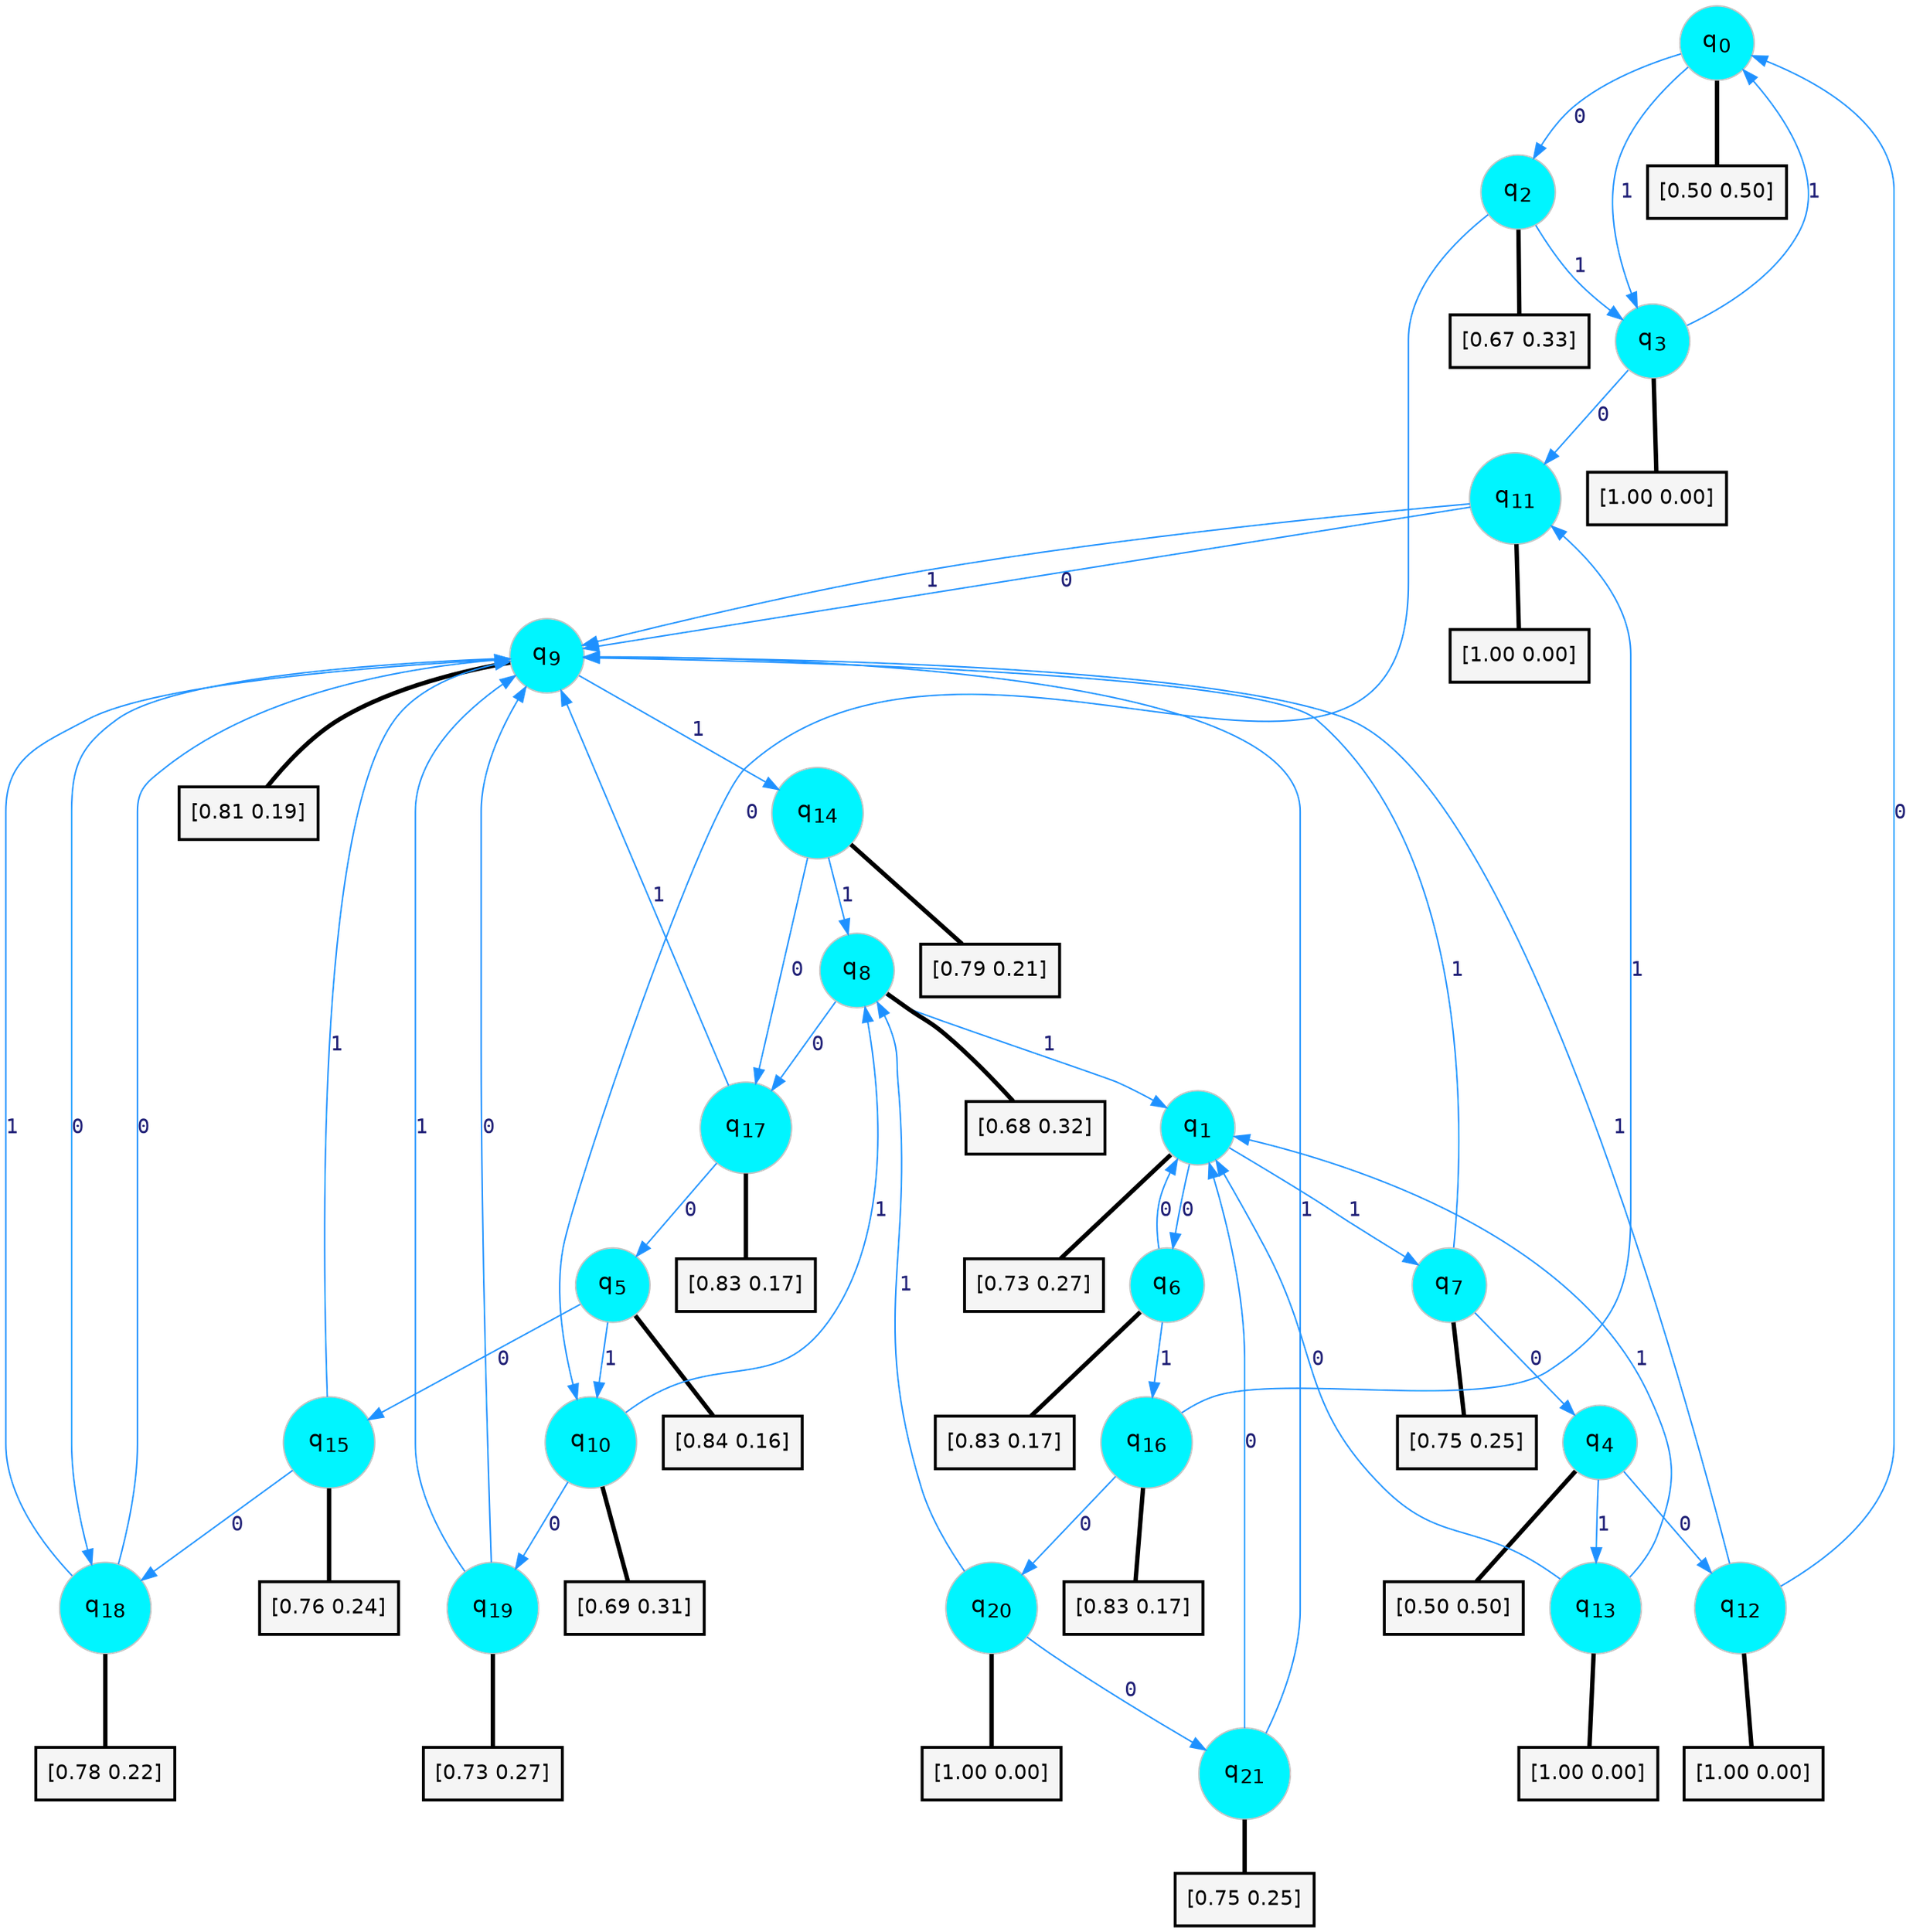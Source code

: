 digraph G {
graph [
bgcolor=transparent, dpi=300, rankdir=TD, size="40,25"];
node [
color=gray, fillcolor=turquoise1, fontcolor=black, fontname=Helvetica, fontsize=16, fontweight=bold, shape=circle, style=filled];
edge [
arrowsize=1, color=dodgerblue1, fontcolor=midnightblue, fontname=courier, fontweight=bold, penwidth=1, style=solid, weight=20];
0[label=<q<SUB>0</SUB>>];
1[label=<q<SUB>1</SUB>>];
2[label=<q<SUB>2</SUB>>];
3[label=<q<SUB>3</SUB>>];
4[label=<q<SUB>4</SUB>>];
5[label=<q<SUB>5</SUB>>];
6[label=<q<SUB>6</SUB>>];
7[label=<q<SUB>7</SUB>>];
8[label=<q<SUB>8</SUB>>];
9[label=<q<SUB>9</SUB>>];
10[label=<q<SUB>10</SUB>>];
11[label=<q<SUB>11</SUB>>];
12[label=<q<SUB>12</SUB>>];
13[label=<q<SUB>13</SUB>>];
14[label=<q<SUB>14</SUB>>];
15[label=<q<SUB>15</SUB>>];
16[label=<q<SUB>16</SUB>>];
17[label=<q<SUB>17</SUB>>];
18[label=<q<SUB>18</SUB>>];
19[label=<q<SUB>19</SUB>>];
20[label=<q<SUB>20</SUB>>];
21[label=<q<SUB>21</SUB>>];
22[label="[0.50 0.50]", shape=box,fontcolor=black, fontname=Helvetica, fontsize=14, penwidth=2, fillcolor=whitesmoke,color=black];
23[label="[0.73 0.27]", shape=box,fontcolor=black, fontname=Helvetica, fontsize=14, penwidth=2, fillcolor=whitesmoke,color=black];
24[label="[0.67 0.33]", shape=box,fontcolor=black, fontname=Helvetica, fontsize=14, penwidth=2, fillcolor=whitesmoke,color=black];
25[label="[1.00 0.00]", shape=box,fontcolor=black, fontname=Helvetica, fontsize=14, penwidth=2, fillcolor=whitesmoke,color=black];
26[label="[0.50 0.50]", shape=box,fontcolor=black, fontname=Helvetica, fontsize=14, penwidth=2, fillcolor=whitesmoke,color=black];
27[label="[0.84 0.16]", shape=box,fontcolor=black, fontname=Helvetica, fontsize=14, penwidth=2, fillcolor=whitesmoke,color=black];
28[label="[0.83 0.17]", shape=box,fontcolor=black, fontname=Helvetica, fontsize=14, penwidth=2, fillcolor=whitesmoke,color=black];
29[label="[0.75 0.25]", shape=box,fontcolor=black, fontname=Helvetica, fontsize=14, penwidth=2, fillcolor=whitesmoke,color=black];
30[label="[0.68 0.32]", shape=box,fontcolor=black, fontname=Helvetica, fontsize=14, penwidth=2, fillcolor=whitesmoke,color=black];
31[label="[0.81 0.19]", shape=box,fontcolor=black, fontname=Helvetica, fontsize=14, penwidth=2, fillcolor=whitesmoke,color=black];
32[label="[0.69 0.31]", shape=box,fontcolor=black, fontname=Helvetica, fontsize=14, penwidth=2, fillcolor=whitesmoke,color=black];
33[label="[1.00 0.00]", shape=box,fontcolor=black, fontname=Helvetica, fontsize=14, penwidth=2, fillcolor=whitesmoke,color=black];
34[label="[1.00 0.00]", shape=box,fontcolor=black, fontname=Helvetica, fontsize=14, penwidth=2, fillcolor=whitesmoke,color=black];
35[label="[1.00 0.00]", shape=box,fontcolor=black, fontname=Helvetica, fontsize=14, penwidth=2, fillcolor=whitesmoke,color=black];
36[label="[0.79 0.21]", shape=box,fontcolor=black, fontname=Helvetica, fontsize=14, penwidth=2, fillcolor=whitesmoke,color=black];
37[label="[0.76 0.24]", shape=box,fontcolor=black, fontname=Helvetica, fontsize=14, penwidth=2, fillcolor=whitesmoke,color=black];
38[label="[0.83 0.17]", shape=box,fontcolor=black, fontname=Helvetica, fontsize=14, penwidth=2, fillcolor=whitesmoke,color=black];
39[label="[0.83 0.17]", shape=box,fontcolor=black, fontname=Helvetica, fontsize=14, penwidth=2, fillcolor=whitesmoke,color=black];
40[label="[0.78 0.22]", shape=box,fontcolor=black, fontname=Helvetica, fontsize=14, penwidth=2, fillcolor=whitesmoke,color=black];
41[label="[0.73 0.27]", shape=box,fontcolor=black, fontname=Helvetica, fontsize=14, penwidth=2, fillcolor=whitesmoke,color=black];
42[label="[1.00 0.00]", shape=box,fontcolor=black, fontname=Helvetica, fontsize=14, penwidth=2, fillcolor=whitesmoke,color=black];
43[label="[0.75 0.25]", shape=box,fontcolor=black, fontname=Helvetica, fontsize=14, penwidth=2, fillcolor=whitesmoke,color=black];
0->2 [label=0];
0->3 [label=1];
0->22 [arrowhead=none, penwidth=3,color=black];
1->6 [label=0];
1->7 [label=1];
1->23 [arrowhead=none, penwidth=3,color=black];
2->10 [label=0];
2->3 [label=1];
2->24 [arrowhead=none, penwidth=3,color=black];
3->11 [label=0];
3->0 [label=1];
3->25 [arrowhead=none, penwidth=3,color=black];
4->12 [label=0];
4->13 [label=1];
4->26 [arrowhead=none, penwidth=3,color=black];
5->15 [label=0];
5->10 [label=1];
5->27 [arrowhead=none, penwidth=3,color=black];
6->1 [label=0];
6->16 [label=1];
6->28 [arrowhead=none, penwidth=3,color=black];
7->4 [label=0];
7->9 [label=1];
7->29 [arrowhead=none, penwidth=3,color=black];
8->17 [label=0];
8->1 [label=1];
8->30 [arrowhead=none, penwidth=3,color=black];
9->18 [label=0];
9->14 [label=1];
9->31 [arrowhead=none, penwidth=3,color=black];
10->19 [label=0];
10->8 [label=1];
10->32 [arrowhead=none, penwidth=3,color=black];
11->9 [label=0];
11->9 [label=1];
11->33 [arrowhead=none, penwidth=3,color=black];
12->0 [label=0];
12->9 [label=1];
12->34 [arrowhead=none, penwidth=3,color=black];
13->1 [label=0];
13->1 [label=1];
13->35 [arrowhead=none, penwidth=3,color=black];
14->17 [label=0];
14->8 [label=1];
14->36 [arrowhead=none, penwidth=3,color=black];
15->18 [label=0];
15->9 [label=1];
15->37 [arrowhead=none, penwidth=3,color=black];
16->20 [label=0];
16->11 [label=1];
16->38 [arrowhead=none, penwidth=3,color=black];
17->5 [label=0];
17->9 [label=1];
17->39 [arrowhead=none, penwidth=3,color=black];
18->9 [label=0];
18->9 [label=1];
18->40 [arrowhead=none, penwidth=3,color=black];
19->9 [label=0];
19->9 [label=1];
19->41 [arrowhead=none, penwidth=3,color=black];
20->21 [label=0];
20->8 [label=1];
20->42 [arrowhead=none, penwidth=3,color=black];
21->1 [label=0];
21->9 [label=1];
21->43 [arrowhead=none, penwidth=3,color=black];
}
